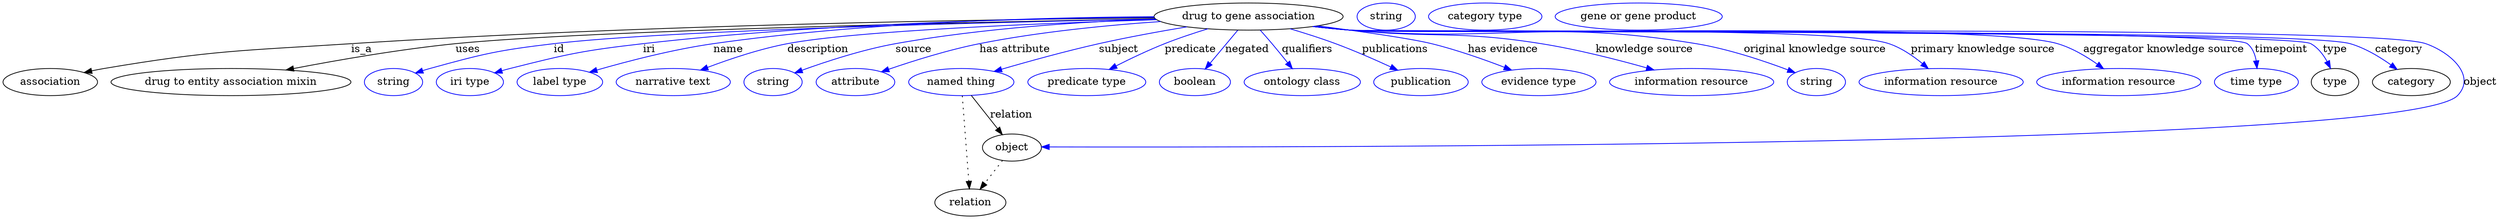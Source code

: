 digraph {
	graph [bb="0,0,3295.4,283"];
	node [label="\N"];
	"drug to gene association"	[height=0.5,
		label="drug to gene association",
		pos="1645.4,265",
		width=3.4664];
	association	[height=0.5,
		pos="62.394,178",
		width=1.7332];
	"drug to gene association" -> association	[label=is_a,
		lp="474.39,221.5",
		pos="e,106.9,190.62 1521.1,263.23 1305.2,261.25 846.77,254.17 460.39,229 314.63,219.5 277.41,220.4 133.39,196 128.01,195.09 122.42,194 \
116.85,192.82"];
	"drug to entity association mixin"	[height=0.5,
		pos="301.39,178",
		width=4.4052];
	"drug to gene association" -> "drug to entity association mixin"	[label=uses,
		lp="614.89,221.5",
		pos="e,374.26,194.06 1522.3,261.95 1285.3,257.65 774.04,246.64 598.39,229 525.61,221.69 443.67,207.44 384.33,196.01"];
	id	[color=blue,
		height=0.5,
		label=string,
		pos="516.39,178",
		width=1.0652];
	"drug to gene association" -> id	[color=blue,
		label=id,
		lp="735.39,221.5",
		pos="e,545.37,190.01 1522.3,261.75 1308.7,257.44 878.29,246.82 728.39,229 654.56,220.22 636.06,215.79 564.39,196 561.28,195.14 558.08,\
194.18 554.89,193.17",
		style=solid];
	iri	[color=blue,
		height=0.5,
		label="iri type",
		pos="617.39,178",
		width=1.2277];
	"drug to gene association" -> iri	[color=blue,
		label=iri,
		lp="853.39,221.5",
		pos="e,650.01,190.16 1520.6,264.04 1362.8,262.82 1083.1,256.47 845.39,229 766.77,219.91 747.11,215.46 670.39,196 666.97,195.13 663.43,\
194.16 659.9,193.14",
		style=solid];
	name	[color=blue,
		height=0.5,
		label="label type",
		pos="736.39,178",
		width=1.5707];
	"drug to gene association" -> name	[color=blue,
		label=name,
		lp="957.39,221.5",
		pos="e,775.22,191.1 1523.9,260.79 1352.1,255.76 1046.9,244.95 937.39,229 884.58,221.31 825.44,205.73 785.07,193.99",
		style=solid];
	description	[color=blue,
		height=0.5,
		label="narrative text",
		pos="886.39,178",
		width=2.0943];
	"drug to gene association" -> description	[color=blue,
		label=description,
		lp="1075.9,221.5",
		pos="e,922.1,193.99 1523.7,260.85 1373.1,256.28 1125.6,246.4 1035.4,229 999.65,222.11 960.69,208.82 931.58,197.67",
		style=solid];
	source	[color=blue,
		height=0.5,
		label=string,
		pos="1018.4,178",
		width=1.0652];
	"drug to gene association" -> source	[color=blue,
		label=source,
		lp="1202.4,221.5",
		pos="e,1046.8,190.21 1522.6,261.8 1427.9,258.42 1294,249.97 1178.4,229 1135.6,221.23 1088.2,205.48 1056.2,193.72",
		style=solid];
	"has attribute"	[color=blue,
		height=0.5,
		label=attribute,
		pos="1126.4,178",
		width=1.4443];
	"drug to gene association" -> "has attribute"	[color=blue,
		label="has attribute",
		lp="1336.4,221.5",
		pos="e,1160.5,191.66 1529.1,258.44 1459.1,253.64 1368.6,244.87 1289.4,229 1248.2,220.75 1202.6,206.29 1170.2,195.04",
		style=solid];
	subject	[color=blue,
		height=0.5,
		label="named thing",
		pos="1266.4,178",
		width=1.9318];
	"drug to gene association" -> subject	[color=blue,
		label=subject,
		lp="1473.4,221.5",
		pos="e,1309.6,192.18 1563.6,251.34 1527.8,245.32 1485.4,237.58 1447.4,229 1403.9,219.18 1355.3,205.6 1319.4,195.07",
		style=solid];
	predicate	[color=blue,
		height=0.5,
		label="predicate type",
		pos="1432.4,178",
		width=2.1665];
	"drug to gene association" -> predicate	[color=blue,
		label=predicate,
		lp="1568.4,221.5",
		pos="e,1461.8,194.86 1591.2,248.69 1572.9,243.07 1552.6,236.28 1534.4,229 1512.8,220.37 1489.5,209.11 1470.7,199.45",
		style=solid];
	negated	[color=blue,
		height=0.5,
		label=boolean,
		pos="1575.4,178",
		width=1.2999];
	"drug to gene association" -> negated	[color=blue,
		label=negated,
		lp="1644.4,221.5",
		pos="e,1588.8,195.31 1631.2,246.8 1620.9,234.23 1606.7,217.01 1595.2,203.08",
		style=solid];
	qualifiers	[color=blue,
		height=0.5,
		label="ontology class",
		pos="1716.4,178",
		width=2.1304];
	"drug to gene association" -> qualifiers	[color=blue,
		label=qualifiers,
		lp="1723.9,221.5",
		pos="e,1703.7,195.93 1661.6,246.79 1666.8,241.2 1672.4,234.91 1677.4,229 1684.1,221.01 1691.3,212.07 1697.5,203.97",
		style=solid];
	publications	[color=blue,
		height=0.5,
		label=publication,
		pos="1873.4,178",
		width=1.7332];
	"drug to gene association" -> publications	[color=blue,
		label=publications,
		lp="1840.4,221.5",
		pos="e,1842.9,193.86 1700.7,248.85 1720.1,243.15 1741.9,236.27 1761.4,229 1785.8,219.91 1812.4,208.1 1833.6,198.24",
		style=solid];
	"has evidence"	[color=blue,
		height=0.5,
		label="evidence type",
		pos="2029.4,178",
		width=2.0943];
	"drug to gene association" -> "has evidence"	[color=blue,
		label="has evidence",
		lp="1982.9,221.5",
		pos="e,1993.5,193.96 1733.4,252.19 1796.6,243.55 1873.3,232.72 1888.4,229 1921,220.96 1956.5,208.31 1983.8,197.75",
		style=solid];
	"knowledge source"	[color=blue,
		height=0.5,
		label="information resource",
		pos="2231.4,178",
		width=3.015];
	"drug to gene association" -> "knowledge source"	[color=blue,
		label="knowledge source",
		lp="2169.9,221.5",
		pos="e,2181.9,194.1 1733.3,252.15 1748.6,250.28 1764.5,248.48 1779.4,247 1892,235.87 1921.7,246.92 2033.4,229 2080.7,221.42 2133.2,207.92 \
2172.2,196.86",
		style=solid];
	"original knowledge source"	[color=blue,
		height=0.5,
		label=string,
		pos="2396.4,178",
		width=1.0652];
	"drug to gene association" -> "original knowledge source"	[color=blue,
		label="original knowledge source",
		lp="2394.4,221.5",
		pos="e,2368.4,190.52 1731.8,251.92 1747.6,250.03 1764,248.28 1779.4,247 1982.9,230.14 2037,262.35 2238.4,229 2280.7,222 2327.2,206.23 \
2358.8,194.26",
		style=solid];
	"primary knowledge source"	[color=blue,
		height=0.5,
		label="information resource",
		pos="2561.4,178",
		width=3.015];
	"drug to gene association" -> "primary knowledge source"	[color=blue,
		label="primary knowledge source",
		lp="2616.4,221.5",
		pos="e,2544.4,195.91 1731,251.83 1747.1,249.92 1763.7,248.19 1779.4,247 1858.4,241.01 2417.3,254.39 2492.4,229 2508.7,223.48 2524.5,212.63 \
2536.8,202.45",
		style=solid];
	"aggregator knowledge source"	[color=blue,
		height=0.5,
		label="information resource",
		pos="2796.4,178",
		width=3.015];
	"drug to gene association" -> "aggregator knowledge source"	[color=blue,
		label="aggregator knowledge source",
		lp="2855.9,221.5",
		pos="e,2776.2,195.73 1730.7,251.79 1746.8,249.88 1763.6,248.15 1779.4,247 1883.1,239.44 2615.6,258.36 2715.4,229 2734.3,223.42 2753.3,\
212.15 2768,201.72",
		style=solid];
	timepoint	[color=blue,
		height=0.5,
		label="time type",
		pos="2978.4,178",
		width=1.5346];
	"drug to gene association" -> timepoint	[color=blue,
		label=timepoint,
		lp="3011.4,221.5",
		pos="e,2979.2,196.17 1730.3,251.78 1746.6,249.85 1763.5,248.13 1779.4,247 1812.3,244.67 2940.7,249.61 2966.4,229 2973.2,223.53 2976.6,\
214.9 2978.1,206.35",
		style=solid];
	type	[height=0.5,
		pos="3082.4,178",
		width=0.86659];
	"drug to gene association" -> type	[color=blue,
		label=type,
		lp="3082.4,221.5",
		pos="e,3076.4,196.17 1730.3,251.77 1746.6,249.84 1763.5,248.12 1779.4,247 1814.6,244.52 3019.5,246.17 3050.4,229 3059.9,223.74 3066.9,\
214.38 3072,205.17",
		style=solid];
	category	[height=0.5,
		pos="3183.4,178",
		width=1.4263];
	"drug to gene association" -> category	[color=blue,
		label=category,
		lp="3166.9,221.5",
		pos="e,3164.5,194.78 1730.3,251.76 1746.6,249.84 1763.5,248.11 1779.4,247 1852.7,241.87 3031.8,249.55 3102.4,229 3121.9,223.32 3141.3,\
211.58 3156.3,200.89",
		style=solid];
	object	[height=0.5,
		pos="1333.4,91",
		width=1.0832];
	"drug to gene association" -> object	[color=blue,
		label=object,
		lp="3273.4,178",
		pos="e,1372.6,91.871 1730.3,251.75 1746.6,249.82 1763.5,248.11 1779.4,247 1858.3,241.52 3128,255.75 3202.4,229 3236,216.93 3268.2,185.67 \
3243.4,160 3176.9,91.089 1676.6,91.167 1383,91.845",
		style=solid];
	subject -> object	[label=relation,
		lp="1332.4,134.5",
		pos="e,1320.6,108.18 1279.6,160.21 1289.5,147.71 1303.1,130.45 1314.1,116.43"];
	relation	[height=0.5,
		pos="1278.4,18",
		width=1.2999];
	subject -> relation	[pos="e,1277.1,36.188 1267.7,159.79 1269.8,132.48 1273.8,78.994 1276.3,46.38",
		style=dotted];
	association_type	[color=blue,
		height=0.5,
		label=string,
		pos="1826.4,265",
		width=1.0652];
	association_category	[color=blue,
		height=0.5,
		label="category type",
		pos="1957.4,265",
		width=2.0762];
	object -> relation	[pos="e,1291.2,35.54 1320.9,73.889 1314,64.939 1305.2,53.617 1297.4,43.584",
		style=dotted];
	"drug to gene association_object"	[color=blue,
		height=0.5,
		label="gene or gene product",
		pos="2160.4,265",
		width=3.0692];
}
